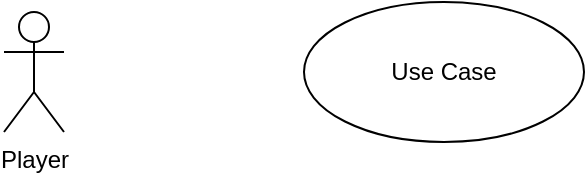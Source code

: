 <mxfile version="12.4.2" type="device" pages="1"><diagram name="Page-1" id="e7e014a7-5840-1c2e-5031-d8a46d1fe8dd"><mxGraphModel dx="1052" dy="783" grid="1" gridSize="10" guides="1" tooltips="1" connect="1" arrows="1" fold="1" page="1" pageScale="1" pageWidth="1169" pageHeight="826" background="#ffffff" math="0" shadow="0"><root><mxCell id="0"/><mxCell id="1" parent="0"/><mxCell id="2j2noiH7SwIm5OM7JzDG-41" value="Player" style="shape=umlActor;verticalLabelPosition=bottom;labelBackgroundColor=#ffffff;verticalAlign=top;html=1;outlineConnect=0;" vertex="1" parent="1"><mxGeometry x="150" y="130" width="30" height="60" as="geometry"/></mxCell><mxCell id="2j2noiH7SwIm5OM7JzDG-45" value="Use Case" style="ellipse;whiteSpace=wrap;html=1;" vertex="1" parent="1"><mxGeometry x="300" y="125" width="140" height="70" as="geometry"/></mxCell></root></mxGraphModel></diagram></mxfile>